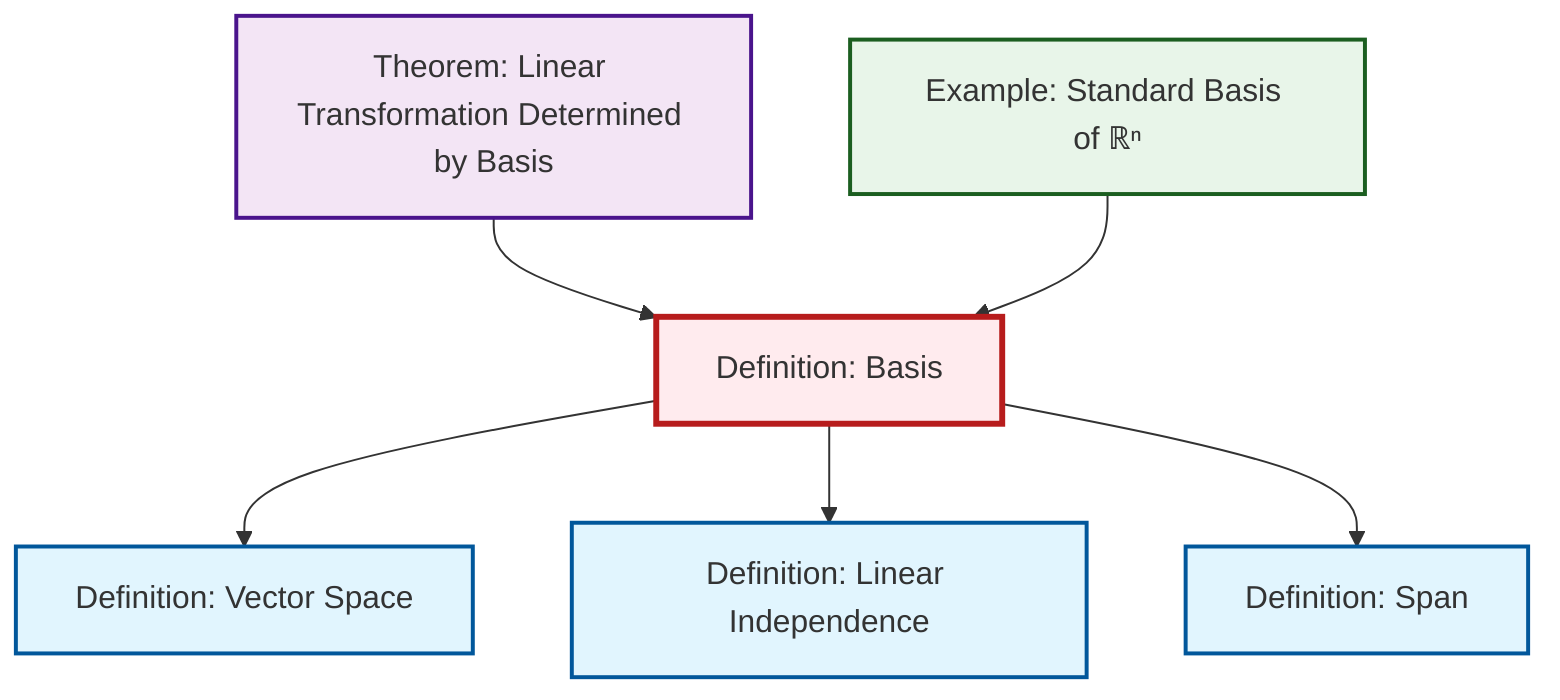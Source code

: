 graph TD
    classDef definition fill:#e1f5fe,stroke:#01579b,stroke-width:2px
    classDef theorem fill:#f3e5f5,stroke:#4a148c,stroke-width:2px
    classDef axiom fill:#fff3e0,stroke:#e65100,stroke-width:2px
    classDef example fill:#e8f5e9,stroke:#1b5e20,stroke-width:2px
    classDef current fill:#ffebee,stroke:#b71c1c,stroke-width:3px
    def-span["Definition: Span"]:::definition
    ex-standard-basis-rn["Example: Standard Basis of ℝⁿ"]:::example
    def-linear-independence["Definition: Linear Independence"]:::definition
    def-basis["Definition: Basis"]:::definition
    def-vector-space["Definition: Vector Space"]:::definition
    thm-linear-transformation-basis["Theorem: Linear Transformation Determined by Basis"]:::theorem
    thm-linear-transformation-basis --> def-basis
    def-basis --> def-vector-space
    def-basis --> def-linear-independence
    ex-standard-basis-rn --> def-basis
    def-basis --> def-span
    class def-basis current